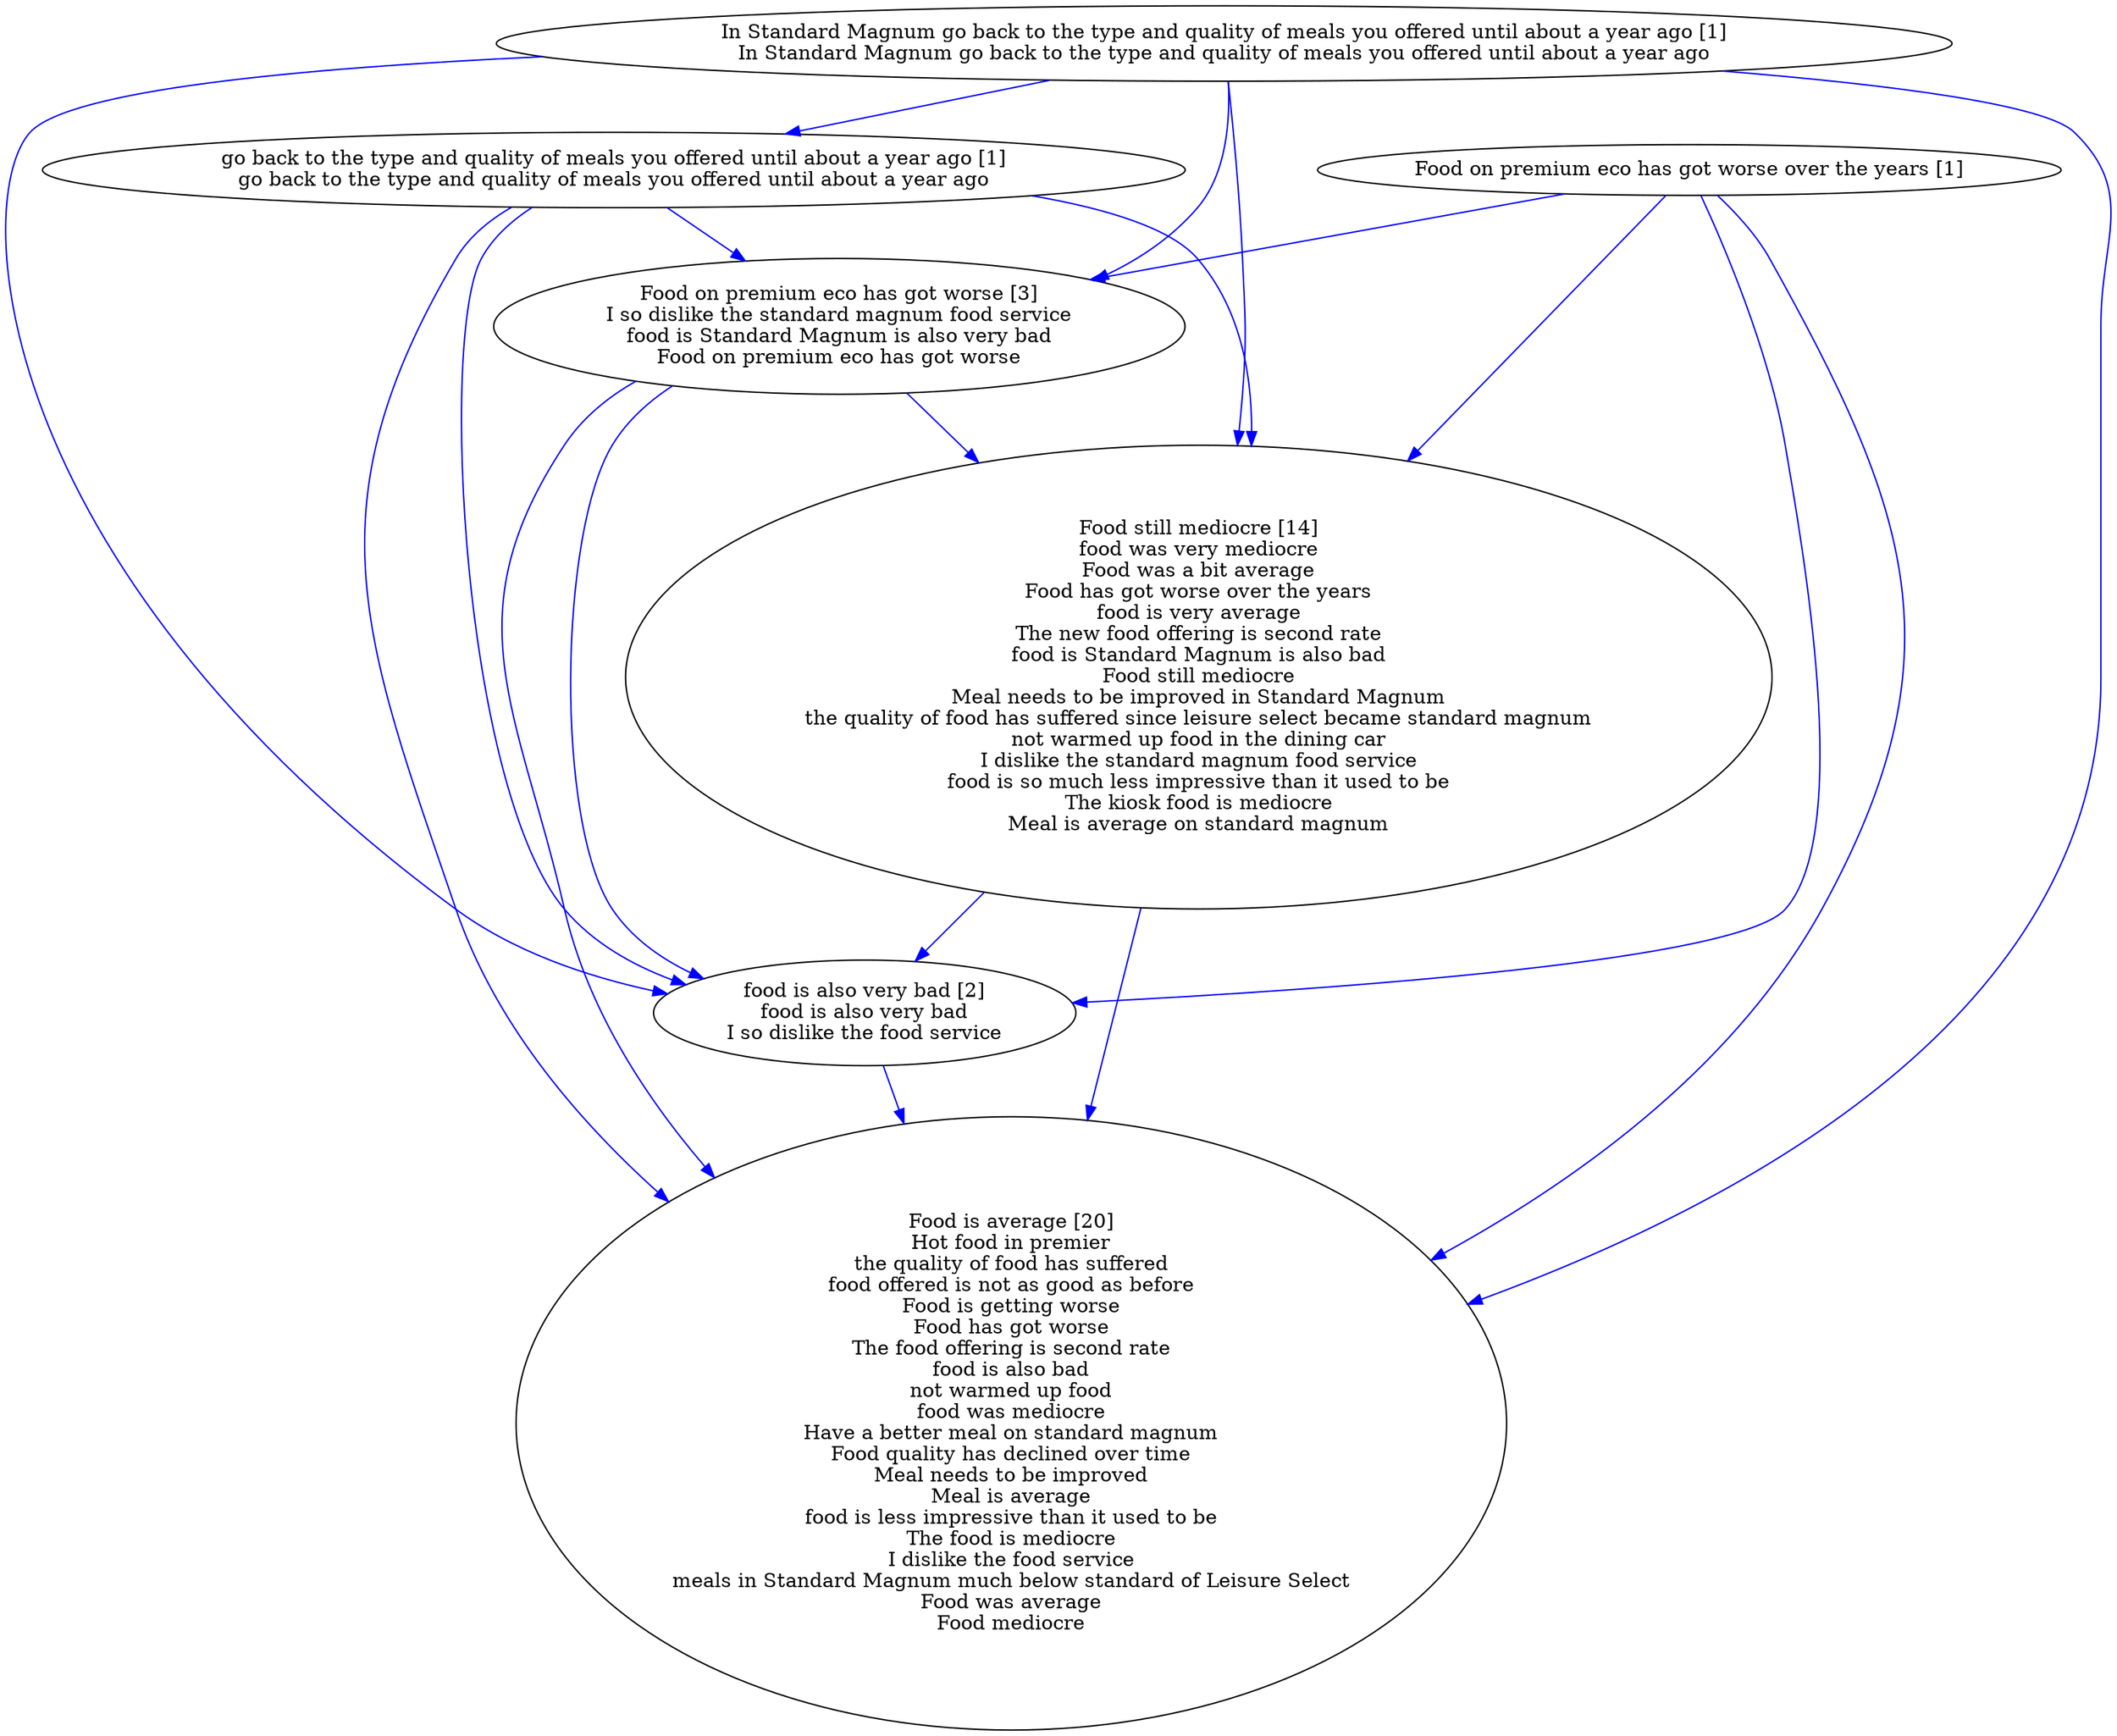 digraph collapsedGraph {
"food is also very bad [2]\nfood is also very bad\nI so dislike the food service""Food on premium eco has got worse [3]\nI so dislike the standard magnum food service\nfood is Standard Magnum is also very bad\nFood on premium eco has got worse""Food still mediocre [14]\nfood was very mediocre\nFood was a bit average\nFood has got worse over the years\nfood is very average\nThe new food offering is second rate\nfood is Standard Magnum is also bad\nFood still mediocre\nMeal needs to be improved in Standard Magnum\nthe quality of food has suffered since leisure select became standard magnum\nnot warmed up food in the dining car\nI dislike the standard magnum food service\nfood is so much less impressive than it used to be\nThe kiosk food is mediocre\nMeal is average on standard magnum""Food is average [20]\nHot food in premier\nthe quality of food has suffered\nfood offered is not as good as before\nFood is getting worse\nFood has got worse\nThe food offering is second rate\nfood is also bad\nnot warmed up food\nfood was mediocre\nHave a better meal on standard magnum\nFood quality has declined over time\nMeal needs to be improved\nMeal is average\nfood is less impressive than it used to be\nThe food is mediocre\nI dislike the food service\nmeals in Standard Magnum much below standard of Leisure Select\nFood was average\nFood mediocre""Food on premium eco has got worse over the years [1]""In Standard Magnum go back to the type and quality of meals you offered until about a year ago [1]\nIn Standard Magnum go back to the type and quality of meals you offered until about a year ago""go back to the type and quality of meals you offered until about a year ago [1]\ngo back to the type and quality of meals you offered until about a year ago""Food still mediocre [14]\nfood was very mediocre\nFood was a bit average\nFood has got worse over the years\nfood is very average\nThe new food offering is second rate\nfood is Standard Magnum is also bad\nFood still mediocre\nMeal needs to be improved in Standard Magnum\nthe quality of food has suffered since leisure select became standard magnum\nnot warmed up food in the dining car\nI dislike the standard magnum food service\nfood is so much less impressive than it used to be\nThe kiosk food is mediocre\nMeal is average on standard magnum" -> "Food is average [20]\nHot food in premier\nthe quality of food has suffered\nfood offered is not as good as before\nFood is getting worse\nFood has got worse\nThe food offering is second rate\nfood is also bad\nnot warmed up food\nfood was mediocre\nHave a better meal on standard magnum\nFood quality has declined over time\nMeal needs to be improved\nMeal is average\nfood is less impressive than it used to be\nThe food is mediocre\nI dislike the food service\nmeals in Standard Magnum much below standard of Leisure Select\nFood was average\nFood mediocre" [color=blue]
"Food on premium eco has got worse [3]\nI so dislike the standard magnum food service\nfood is Standard Magnum is also very bad\nFood on premium eco has got worse" -> "Food is average [20]\nHot food in premier\nthe quality of food has suffered\nfood offered is not as good as before\nFood is getting worse\nFood has got worse\nThe food offering is second rate\nfood is also bad\nnot warmed up food\nfood was mediocre\nHave a better meal on standard magnum\nFood quality has declined over time\nMeal needs to be improved\nMeal is average\nfood is less impressive than it used to be\nThe food is mediocre\nI dislike the food service\nmeals in Standard Magnum much below standard of Leisure Select\nFood was average\nFood mediocre" [color=blue]
"Food on premium eco has got worse [3]\nI so dislike the standard magnum food service\nfood is Standard Magnum is also very bad\nFood on premium eco has got worse" -> "Food still mediocre [14]\nfood was very mediocre\nFood was a bit average\nFood has got worse over the years\nfood is very average\nThe new food offering is second rate\nfood is Standard Magnum is also bad\nFood still mediocre\nMeal needs to be improved in Standard Magnum\nthe quality of food has suffered since leisure select became standard magnum\nnot warmed up food in the dining car\nI dislike the standard magnum food service\nfood is so much less impressive than it used to be\nThe kiosk food is mediocre\nMeal is average on standard magnum" [color=blue]
"In Standard Magnum go back to the type and quality of meals you offered until about a year ago [1]\nIn Standard Magnum go back to the type and quality of meals you offered until about a year ago" -> "food is also very bad [2]\nfood is also very bad\nI so dislike the food service" [color=blue]
"Food on premium eco has got worse over the years [1]" -> "food is also very bad [2]\nfood is also very bad\nI so dislike the food service" [color=blue]
"food is also very bad [2]\nfood is also very bad\nI so dislike the food service" -> "Food is average [20]\nHot food in premier\nthe quality of food has suffered\nfood offered is not as good as before\nFood is getting worse\nFood has got worse\nThe food offering is second rate\nfood is also bad\nnot warmed up food\nfood was mediocre\nHave a better meal on standard magnum\nFood quality has declined over time\nMeal needs to be improved\nMeal is average\nfood is less impressive than it used to be\nThe food is mediocre\nI dislike the food service\nmeals in Standard Magnum much below standard of Leisure Select\nFood was average\nFood mediocre" [color=blue]
"go back to the type and quality of meals you offered until about a year ago [1]\ngo back to the type and quality of meals you offered until about a year ago" -> "Food still mediocre [14]\nfood was very mediocre\nFood was a bit average\nFood has got worse over the years\nfood is very average\nThe new food offering is second rate\nfood is Standard Magnum is also bad\nFood still mediocre\nMeal needs to be improved in Standard Magnum\nthe quality of food has suffered since leisure select became standard magnum\nnot warmed up food in the dining car\nI dislike the standard magnum food service\nfood is so much less impressive than it used to be\nThe kiosk food is mediocre\nMeal is average on standard magnum" [color=blue]
"go back to the type and quality of meals you offered until about a year ago [1]\ngo back to the type and quality of meals you offered until about a year ago" -> "Food is average [20]\nHot food in premier\nthe quality of food has suffered\nfood offered is not as good as before\nFood is getting worse\nFood has got worse\nThe food offering is second rate\nfood is also bad\nnot warmed up food\nfood was mediocre\nHave a better meal on standard magnum\nFood quality has declined over time\nMeal needs to be improved\nMeal is average\nfood is less impressive than it used to be\nThe food is mediocre\nI dislike the food service\nmeals in Standard Magnum much below standard of Leisure Select\nFood was average\nFood mediocre" [color=blue]
"go back to the type and quality of meals you offered until about a year ago [1]\ngo back to the type and quality of meals you offered until about a year ago" -> "Food on premium eco has got worse [3]\nI so dislike the standard magnum food service\nfood is Standard Magnum is also very bad\nFood on premium eco has got worse" [color=blue]
"Food on premium eco has got worse over the years [1]" -> "Food is average [20]\nHot food in premier\nthe quality of food has suffered\nfood offered is not as good as before\nFood is getting worse\nFood has got worse\nThe food offering is second rate\nfood is also bad\nnot warmed up food\nfood was mediocre\nHave a better meal on standard magnum\nFood quality has declined over time\nMeal needs to be improved\nMeal is average\nfood is less impressive than it used to be\nThe food is mediocre\nI dislike the food service\nmeals in Standard Magnum much below standard of Leisure Select\nFood was average\nFood mediocre" [color=blue]
"Food on premium eco has got worse over the years [1]" -> "Food still mediocre [14]\nfood was very mediocre\nFood was a bit average\nFood has got worse over the years\nfood is very average\nThe new food offering is second rate\nfood is Standard Magnum is also bad\nFood still mediocre\nMeal needs to be improved in Standard Magnum\nthe quality of food has suffered since leisure select became standard magnum\nnot warmed up food in the dining car\nI dislike the standard magnum food service\nfood is so much less impressive than it used to be\nThe kiosk food is mediocre\nMeal is average on standard magnum" [color=blue]
"In Standard Magnum go back to the type and quality of meals you offered until about a year ago [1]\nIn Standard Magnum go back to the type and quality of meals you offered until about a year ago" -> "Food is average [20]\nHot food in premier\nthe quality of food has suffered\nfood offered is not as good as before\nFood is getting worse\nFood has got worse\nThe food offering is second rate\nfood is also bad\nnot warmed up food\nfood was mediocre\nHave a better meal on standard magnum\nFood quality has declined over time\nMeal needs to be improved\nMeal is average\nfood is less impressive than it used to be\nThe food is mediocre\nI dislike the food service\nmeals in Standard Magnum much below standard of Leisure Select\nFood was average\nFood mediocre" [color=blue]
"Food on premium eco has got worse [3]\nI so dislike the standard magnum food service\nfood is Standard Magnum is also very bad\nFood on premium eco has got worse" -> "food is also very bad [2]\nfood is also very bad\nI so dislike the food service" [color=blue]
"go back to the type and quality of meals you offered until about a year ago [1]\ngo back to the type and quality of meals you offered until about a year ago" -> "food is also very bad [2]\nfood is also very bad\nI so dislike the food service" [color=blue]
"In Standard Magnum go back to the type and quality of meals you offered until about a year ago [1]\nIn Standard Magnum go back to the type and quality of meals you offered until about a year ago" -> "Food on premium eco has got worse [3]\nI so dislike the standard magnum food service\nfood is Standard Magnum is also very bad\nFood on premium eco has got worse" [color=blue]
"In Standard Magnum go back to the type and quality of meals you offered until about a year ago [1]\nIn Standard Magnum go back to the type and quality of meals you offered until about a year ago" -> "Food still mediocre [14]\nfood was very mediocre\nFood was a bit average\nFood has got worse over the years\nfood is very average\nThe new food offering is second rate\nfood is Standard Magnum is also bad\nFood still mediocre\nMeal needs to be improved in Standard Magnum\nthe quality of food has suffered since leisure select became standard magnum\nnot warmed up food in the dining car\nI dislike the standard magnum food service\nfood is so much less impressive than it used to be\nThe kiosk food is mediocre\nMeal is average on standard magnum" [color=blue]
"Food on premium eco has got worse over the years [1]" -> "Food on premium eco has got worse [3]\nI so dislike the standard magnum food service\nfood is Standard Magnum is also very bad\nFood on premium eco has got worse" [color=blue]
"In Standard Magnum go back to the type and quality of meals you offered until about a year ago [1]\nIn Standard Magnum go back to the type and quality of meals you offered until about a year ago" -> "go back to the type and quality of meals you offered until about a year ago [1]\ngo back to the type and quality of meals you offered until about a year ago" [color=blue]
"Food still mediocre [14]\nfood was very mediocre\nFood was a bit average\nFood has got worse over the years\nfood is very average\nThe new food offering is second rate\nfood is Standard Magnum is also bad\nFood still mediocre\nMeal needs to be improved in Standard Magnum\nthe quality of food has suffered since leisure select became standard magnum\nnot warmed up food in the dining car\nI dislike the standard magnum food service\nfood is so much less impressive than it used to be\nThe kiosk food is mediocre\nMeal is average on standard magnum" -> "food is also very bad [2]\nfood is also very bad\nI so dislike the food service" [color=blue]
}